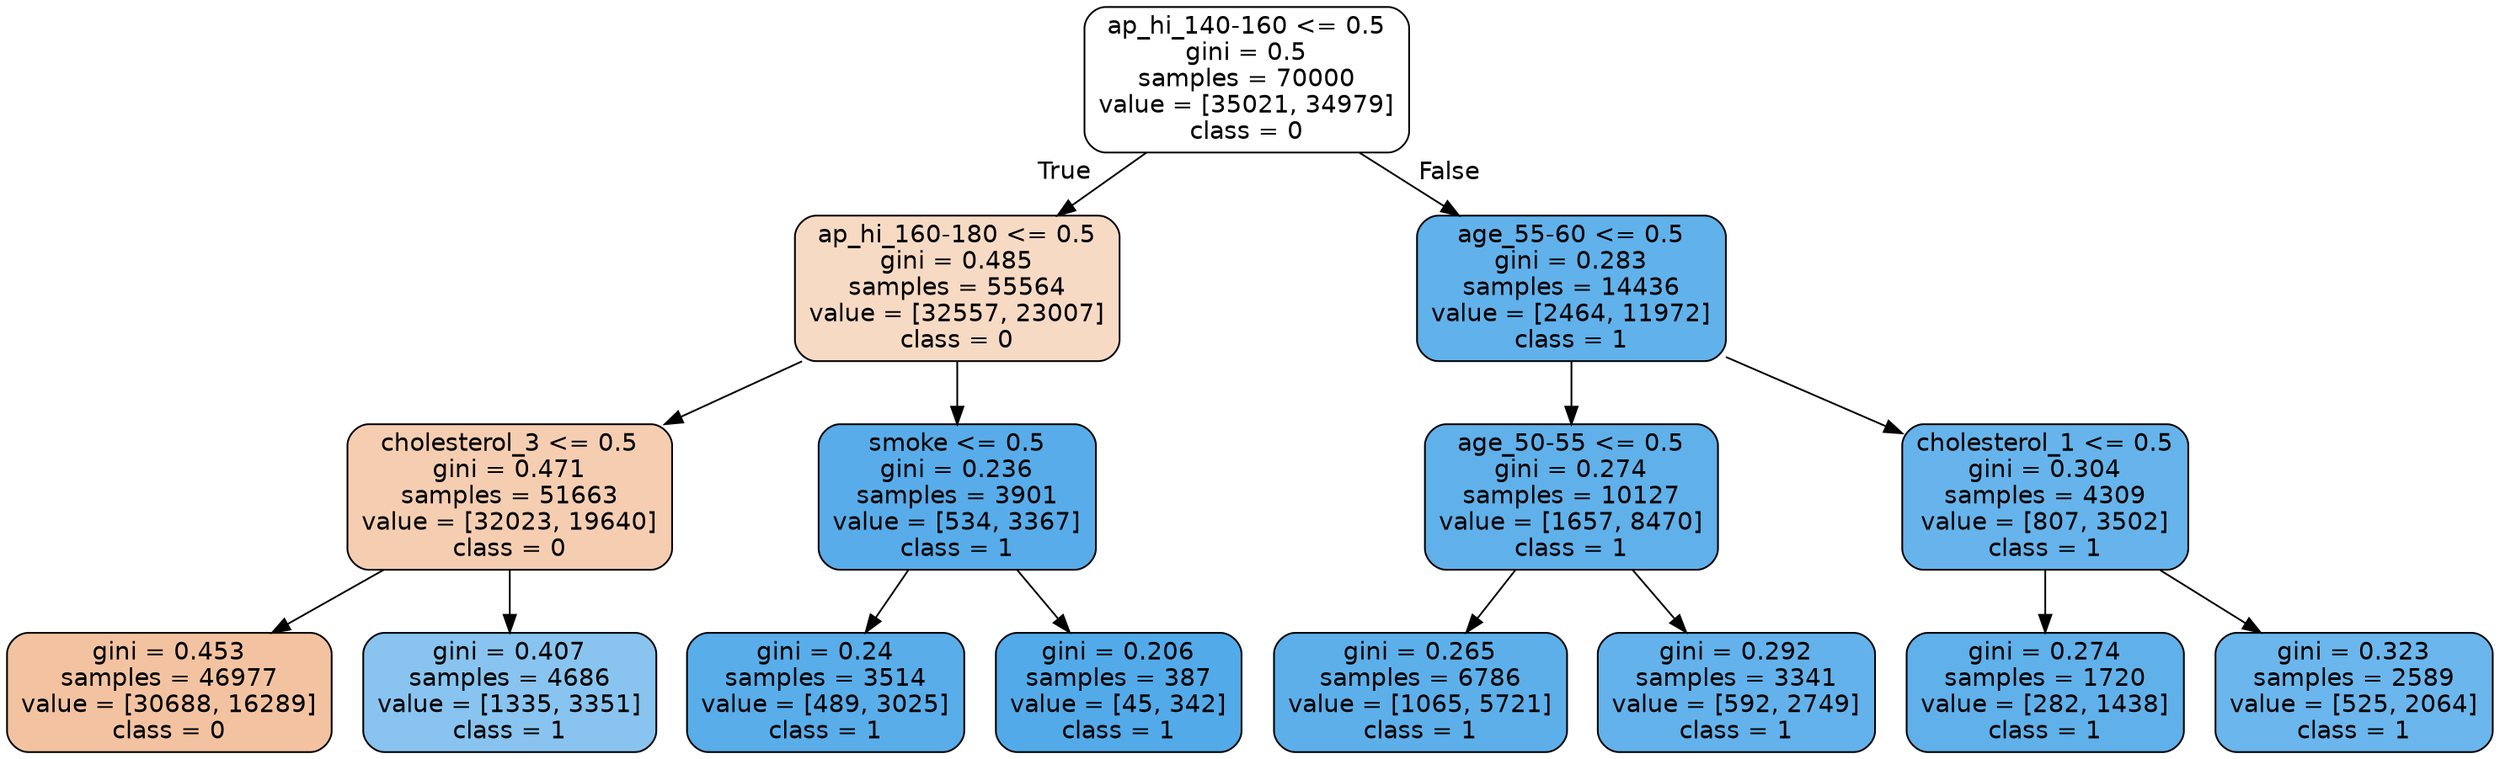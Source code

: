 digraph Tree {
node [shape=box, style="filled, rounded", color="black", fontname=helvetica] ;
edge [fontname=helvetica] ;
0 [label="ap_hi_140-160 <= 0.5\ngini = 0.5\nsamples = 70000\nvalue = [35021, 34979]\nclass = 0", fillcolor="#e5813900"] ;
1 [label="ap_hi_160-180 <= 0.5\ngini = 0.485\nsamples = 55564\nvalue = [32557, 23007]\nclass = 0", fillcolor="#e581394b"] ;
0 -> 1 [labeldistance=2.5, labelangle=45, headlabel="True"] ;
2 [label="cholesterol_3 <= 0.5\ngini = 0.471\nsamples = 51663\nvalue = [32023, 19640]\nclass = 0", fillcolor="#e5813963"] ;
1 -> 2 ;
3 [label="gini = 0.453\nsamples = 46977\nvalue = [30688, 16289]\nclass = 0", fillcolor="#e5813978"] ;
2 -> 3 ;
4 [label="gini = 0.407\nsamples = 4686\nvalue = [1335, 3351]\nclass = 1", fillcolor="#399de599"] ;
2 -> 4 ;
5 [label="smoke <= 0.5\ngini = 0.236\nsamples = 3901\nvalue = [534, 3367]\nclass = 1", fillcolor="#399de5d7"] ;
1 -> 5 ;
6 [label="gini = 0.24\nsamples = 3514\nvalue = [489, 3025]\nclass = 1", fillcolor="#399de5d6"] ;
5 -> 6 ;
7 [label="gini = 0.206\nsamples = 387\nvalue = [45, 342]\nclass = 1", fillcolor="#399de5dd"] ;
5 -> 7 ;
8 [label="age_55-60 <= 0.5\ngini = 0.283\nsamples = 14436\nvalue = [2464, 11972]\nclass = 1", fillcolor="#399de5cb"] ;
0 -> 8 [labeldistance=2.5, labelangle=-45, headlabel="False"] ;
9 [label="age_50-55 <= 0.5\ngini = 0.274\nsamples = 10127\nvalue = [1657, 8470]\nclass = 1", fillcolor="#399de5cd"] ;
8 -> 9 ;
10 [label="gini = 0.265\nsamples = 6786\nvalue = [1065, 5721]\nclass = 1", fillcolor="#399de5d0"] ;
9 -> 10 ;
11 [label="gini = 0.292\nsamples = 3341\nvalue = [592, 2749]\nclass = 1", fillcolor="#399de5c8"] ;
9 -> 11 ;
12 [label="cholesterol_1 <= 0.5\ngini = 0.304\nsamples = 4309\nvalue = [807, 3502]\nclass = 1", fillcolor="#399de5c4"] ;
8 -> 12 ;
13 [label="gini = 0.274\nsamples = 1720\nvalue = [282, 1438]\nclass = 1", fillcolor="#399de5cd"] ;
12 -> 13 ;
14 [label="gini = 0.323\nsamples = 2589\nvalue = [525, 2064]\nclass = 1", fillcolor="#399de5be"] ;
12 -> 14 ;
}